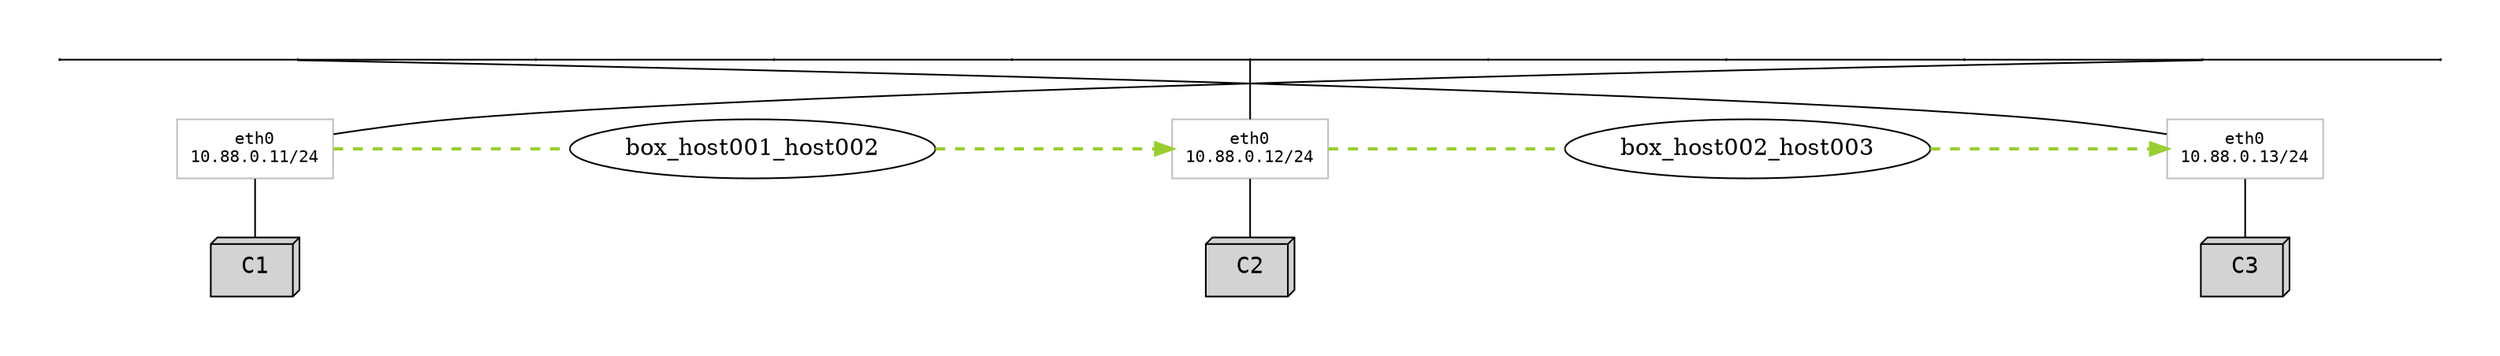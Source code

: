 digraph G {
    graph [pad="0.5", nodesep="2", ranksep="0.5"];

    subgraph overlay_network {
        color=black;
        label="Overlay Network";
        fontname="Monospace";
        style=dashed;
        labelloc="t";
        w10 -> host001 [arrowhead=none];
        w8 -> box_host001_host002 [arrowhead=none,style=invis];
        w6 -> host002 [arrowhead=none];
        w4 -> box_host002_host003 [arrowhead=none,style=invis];
        w2 -> host003 [arrowhead=none];
        host001 -> host001_label [arrowhead=none];
        host002 -> host002_label [arrowhead=none];
        host003 -> host003_label [arrowhead=none];

        host001 -> box_host001_host002 [arrowhead=none,style=dashed,color=yellowgreen,penwidth=2];
        box_host001_host002 -> host002 [style=dashed,color=yellowgreen,penwidth=2];
        host002 -> box_host002_host003 [arrowhead=none,style=dashed,color=yellowgreen,penwidth=2];
        box_host002_host003 -> host003 [style=dashed,color=yellowgreen,penwidth=2];

        w1, w2, w3, w4, w5, w6, w7, w8, w9, w10, w11 [shape=point,width="0.01"];
        w1 -> w2 -> w3 -> w4 -> w5 -> w6 -> w7 -> w8 -> w9 -> w10 -> w11 [arrowhead=none];
        {rank=same; w1, w2, w3, w4, w5, w6, w7, w8, w9, w10, w11 }

        {rank=same; host001, host002, host003; box_host001_host002; box_host002_host003}
        host001_label [label = "C1",shape=box3d,fontname="Monospace",style=filled,fillcolor=lightgrey]
        host002_label [label = "C2",shape=box3d,fontname="Monospace",style=filled,fillcolor=lightgrey];
        host003_label [label = "C3",shape=box3d,fontname="Monospace",style=filled,fillcolor=lightgrey];
        host001 [label = "eth0\n10.88.0.11/24",color=grey,shape=box,fontsize=10,fontname="Courier"];
        host002 [label = "eth0\n10.88.0.12/24",color=grey,shape=box,fontsize=10,fontname="Courier"];
        host003 [label = "eth0\n10.88.0.13/24",color=grey,shape=box,fontsize=10,fontname="Courier"];
        // box_host001_host002 [label="UDP\nMulticast",shape=none,fontsize=10,fontname="Courier"];
        // box_host002_host003 [label="UDP\nMulticast",shape=none,fontsize=10,fontname="Courier"];
    }

}
